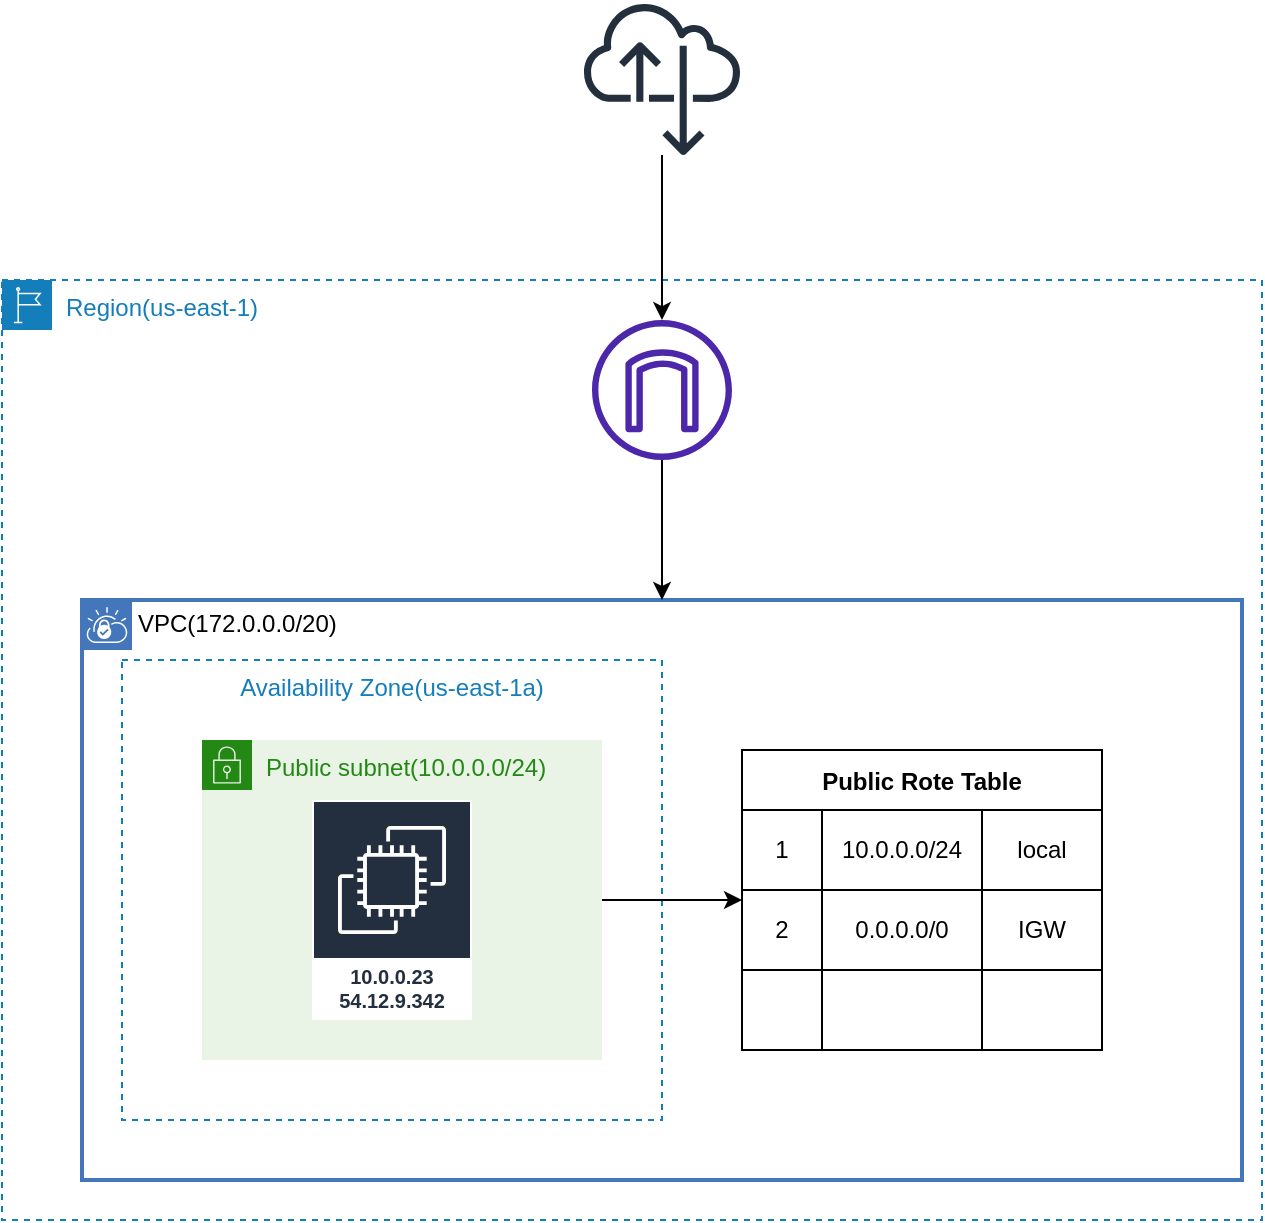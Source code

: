 <mxfile version="16.1.2" type="github">
  <diagram id="5Fnp3Gp36UUL6kzFWkRc" name="Page-1">
    <mxGraphModel dx="1426" dy="945" grid="1" gridSize="10" guides="1" tooltips="1" connect="1" arrows="1" fold="1" page="1" pageScale="1" pageWidth="850" pageHeight="1100" math="0" shadow="0">
      <root>
        <mxCell id="0" />
        <mxCell id="1" parent="0" />
        <mxCell id="Mdlwy4bTj_w66hoR8pJX-1" value="VPC(172.0.0.0/20)" style="shape=mxgraph.ibm.box;prType=vpc;fontStyle=0;verticalAlign=top;align=left;spacingLeft=32;spacingTop=4;fillColor=none;rounded=0;whiteSpace=wrap;html=1;strokeColor=#4376BB;strokeWidth=2;dashed=0;container=1;spacing=-4;collapsible=0;expand=0;recursiveResize=0;" parent="1" vertex="1">
          <mxGeometry x="190" y="370" width="580" height="290" as="geometry" />
        </mxCell>
        <mxCell id="Mdlwy4bTj_w66hoR8pJX-6" value="Availability Zone(us-east-1a)" style="fillColor=none;strokeColor=#147EBA;dashed=1;verticalAlign=top;fontStyle=0;fontColor=#147EBA;" parent="Mdlwy4bTj_w66hoR8pJX-1" vertex="1">
          <mxGeometry x="20" y="30" width="270" height="230" as="geometry" />
        </mxCell>
        <mxCell id="E6n8bj3mth_TUjgBILko-22" style="edgeStyle=orthogonalEdgeStyle;rounded=0;orthogonalLoop=1;jettySize=auto;html=1;" edge="1" parent="Mdlwy4bTj_w66hoR8pJX-1" source="E6n8bj3mth_TUjgBILko-2" target="E6n8bj3mth_TUjgBILko-7">
          <mxGeometry relative="1" as="geometry" />
        </mxCell>
        <mxCell id="E6n8bj3mth_TUjgBILko-2" value="Public subnet(10.0.0.0/24)" style="points=[[0,0],[0.25,0],[0.5,0],[0.75,0],[1,0],[1,0.25],[1,0.5],[1,0.75],[1,1],[0.75,1],[0.5,1],[0.25,1],[0,1],[0,0.75],[0,0.5],[0,0.25]];outlineConnect=0;gradientColor=none;html=1;whiteSpace=wrap;fontSize=12;fontStyle=0;container=1;pointerEvents=0;collapsible=0;recursiveResize=0;shape=mxgraph.aws4.group;grIcon=mxgraph.aws4.group_security_group;grStroke=0;strokeColor=#248814;fillColor=#E9F3E6;verticalAlign=top;align=left;spacingLeft=30;fontColor=#248814;dashed=0;" vertex="1" parent="Mdlwy4bTj_w66hoR8pJX-1">
          <mxGeometry x="60" y="70" width="200" height="160" as="geometry" />
        </mxCell>
        <mxCell id="E6n8bj3mth_TUjgBILko-3" value="10.0.0.23&lt;br&gt;54.12.9.342" style="sketch=0;outlineConnect=0;fontColor=#232F3E;gradientColor=none;strokeColor=#ffffff;fillColor=#232F3E;dashed=0;verticalLabelPosition=middle;verticalAlign=bottom;align=center;html=1;whiteSpace=wrap;fontSize=10;fontStyle=1;spacing=3;shape=mxgraph.aws4.productIcon;prIcon=mxgraph.aws4.ec2;" vertex="1" parent="Mdlwy4bTj_w66hoR8pJX-1">
          <mxGeometry x="115" y="100" width="80" height="110" as="geometry" />
        </mxCell>
        <mxCell id="E6n8bj3mth_TUjgBILko-7" value="Public Rote Table" style="shape=table;startSize=30;container=1;collapsible=0;childLayout=tableLayout;fontStyle=1;align=center;" vertex="1" parent="Mdlwy4bTj_w66hoR8pJX-1">
          <mxGeometry x="330" y="75" width="180" height="150" as="geometry" />
        </mxCell>
        <mxCell id="E6n8bj3mth_TUjgBILko-8" value="" style="shape=tableRow;horizontal=0;startSize=0;swimlaneHead=0;swimlaneBody=0;top=0;left=0;bottom=0;right=0;collapsible=0;dropTarget=0;fillColor=none;points=[[0,0.5],[1,0.5]];portConstraint=eastwest;" vertex="1" parent="E6n8bj3mth_TUjgBILko-7">
          <mxGeometry y="30" width="180" height="40" as="geometry" />
        </mxCell>
        <mxCell id="E6n8bj3mth_TUjgBILko-9" value="1" style="shape=partialRectangle;html=1;whiteSpace=wrap;connectable=0;fillColor=none;top=0;left=0;bottom=0;right=0;overflow=hidden;" vertex="1" parent="E6n8bj3mth_TUjgBILko-8">
          <mxGeometry width="40" height="40" as="geometry">
            <mxRectangle width="40" height="40" as="alternateBounds" />
          </mxGeometry>
        </mxCell>
        <mxCell id="E6n8bj3mth_TUjgBILko-10" value="10.0.0.0/24" style="shape=partialRectangle;html=1;whiteSpace=wrap;connectable=0;fillColor=none;top=0;left=0;bottom=0;right=0;overflow=hidden;" vertex="1" parent="E6n8bj3mth_TUjgBILko-8">
          <mxGeometry x="40" width="80" height="40" as="geometry">
            <mxRectangle width="80" height="40" as="alternateBounds" />
          </mxGeometry>
        </mxCell>
        <mxCell id="E6n8bj3mth_TUjgBILko-11" value="local" style="shape=partialRectangle;html=1;whiteSpace=wrap;connectable=0;fillColor=none;top=0;left=0;bottom=0;right=0;overflow=hidden;" vertex="1" parent="E6n8bj3mth_TUjgBILko-8">
          <mxGeometry x="120" width="60" height="40" as="geometry">
            <mxRectangle width="60" height="40" as="alternateBounds" />
          </mxGeometry>
        </mxCell>
        <mxCell id="E6n8bj3mth_TUjgBILko-12" value="" style="shape=tableRow;horizontal=0;startSize=0;swimlaneHead=0;swimlaneBody=0;top=0;left=0;bottom=0;right=0;collapsible=0;dropTarget=0;fillColor=none;points=[[0,0.5],[1,0.5]];portConstraint=eastwest;" vertex="1" parent="E6n8bj3mth_TUjgBILko-7">
          <mxGeometry y="70" width="180" height="40" as="geometry" />
        </mxCell>
        <mxCell id="E6n8bj3mth_TUjgBILko-13" value="2" style="shape=partialRectangle;html=1;whiteSpace=wrap;connectable=0;fillColor=none;top=0;left=0;bottom=0;right=0;overflow=hidden;" vertex="1" parent="E6n8bj3mth_TUjgBILko-12">
          <mxGeometry width="40" height="40" as="geometry">
            <mxRectangle width="40" height="40" as="alternateBounds" />
          </mxGeometry>
        </mxCell>
        <mxCell id="E6n8bj3mth_TUjgBILko-14" value="0.0.0.0/0" style="shape=partialRectangle;html=1;whiteSpace=wrap;connectable=0;fillColor=none;top=0;left=0;bottom=0;right=0;overflow=hidden;" vertex="1" parent="E6n8bj3mth_TUjgBILko-12">
          <mxGeometry x="40" width="80" height="40" as="geometry">
            <mxRectangle width="80" height="40" as="alternateBounds" />
          </mxGeometry>
        </mxCell>
        <mxCell id="E6n8bj3mth_TUjgBILko-15" value="IGW" style="shape=partialRectangle;html=1;whiteSpace=wrap;connectable=0;fillColor=none;top=0;left=0;bottom=0;right=0;overflow=hidden;" vertex="1" parent="E6n8bj3mth_TUjgBILko-12">
          <mxGeometry x="120" width="60" height="40" as="geometry">
            <mxRectangle width="60" height="40" as="alternateBounds" />
          </mxGeometry>
        </mxCell>
        <mxCell id="E6n8bj3mth_TUjgBILko-16" value="" style="shape=tableRow;horizontal=0;startSize=0;swimlaneHead=0;swimlaneBody=0;top=0;left=0;bottom=0;right=0;collapsible=0;dropTarget=0;fillColor=none;points=[[0,0.5],[1,0.5]];portConstraint=eastwest;" vertex="1" parent="E6n8bj3mth_TUjgBILko-7">
          <mxGeometry y="110" width="180" height="40" as="geometry" />
        </mxCell>
        <mxCell id="E6n8bj3mth_TUjgBILko-17" value="" style="shape=partialRectangle;html=1;whiteSpace=wrap;connectable=0;fillColor=none;top=0;left=0;bottom=0;right=0;overflow=hidden;" vertex="1" parent="E6n8bj3mth_TUjgBILko-16">
          <mxGeometry width="40" height="40" as="geometry">
            <mxRectangle width="40" height="40" as="alternateBounds" />
          </mxGeometry>
        </mxCell>
        <mxCell id="E6n8bj3mth_TUjgBILko-18" value="" style="shape=partialRectangle;html=1;whiteSpace=wrap;connectable=0;fillColor=none;top=0;left=0;bottom=0;right=0;overflow=hidden;" vertex="1" parent="E6n8bj3mth_TUjgBILko-16">
          <mxGeometry x="40" width="80" height="40" as="geometry">
            <mxRectangle width="80" height="40" as="alternateBounds" />
          </mxGeometry>
        </mxCell>
        <mxCell id="E6n8bj3mth_TUjgBILko-19" value="" style="shape=partialRectangle;html=1;whiteSpace=wrap;connectable=0;fillColor=none;top=0;left=0;bottom=0;right=0;overflow=hidden;" vertex="1" parent="E6n8bj3mth_TUjgBILko-16">
          <mxGeometry x="120" width="60" height="40" as="geometry">
            <mxRectangle width="60" height="40" as="alternateBounds" />
          </mxGeometry>
        </mxCell>
        <mxCell id="Mdlwy4bTj_w66hoR8pJX-2" value="Region(us-east-1)" style="points=[[0,0],[0.25,0],[0.5,0],[0.75,0],[1,0],[1,0.25],[1,0.5],[1,0.75],[1,1],[0.75,1],[0.5,1],[0.25,1],[0,1],[0,0.75],[0,0.5],[0,0.25]];outlineConnect=0;gradientColor=none;html=1;whiteSpace=wrap;fontSize=12;fontStyle=0;container=1;pointerEvents=0;collapsible=0;recursiveResize=0;shape=mxgraph.aws4.group;grIcon=mxgraph.aws4.group_region;strokeColor=#147EBA;fillColor=none;verticalAlign=top;align=left;spacingLeft=30;fontColor=#147EBA;dashed=1;" parent="1" vertex="1">
          <mxGeometry x="150" y="210" width="630" height="470" as="geometry" />
        </mxCell>
        <mxCell id="Mdlwy4bTj_w66hoR8pJX-5" value="" style="sketch=0;outlineConnect=0;fontColor=#232F3E;gradientColor=none;fillColor=#4D27AA;strokeColor=none;dashed=0;verticalLabelPosition=bottom;verticalAlign=top;align=center;html=1;fontSize=12;fontStyle=0;aspect=fixed;pointerEvents=1;shape=mxgraph.aws4.internet_gateway;" parent="Mdlwy4bTj_w66hoR8pJX-2" vertex="1">
          <mxGeometry x="295" y="20" width="70" height="70" as="geometry" />
        </mxCell>
        <mxCell id="E6n8bj3mth_TUjgBILko-4" style="edgeStyle=orthogonalEdgeStyle;rounded=0;orthogonalLoop=1;jettySize=auto;html=1;" edge="1" parent="1" source="Mdlwy4bTj_w66hoR8pJX-3" target="Mdlwy4bTj_w66hoR8pJX-5">
          <mxGeometry relative="1" as="geometry" />
        </mxCell>
        <mxCell id="Mdlwy4bTj_w66hoR8pJX-3" value="" style="sketch=0;outlineConnect=0;fontColor=#232F3E;gradientColor=none;fillColor=#232F3D;strokeColor=none;dashed=0;verticalLabelPosition=bottom;verticalAlign=top;align=center;html=1;fontSize=12;fontStyle=0;aspect=fixed;pointerEvents=1;shape=mxgraph.aws4.internet_alt22;" parent="1" vertex="1">
          <mxGeometry x="441" y="70" width="78" height="78" as="geometry" />
        </mxCell>
        <mxCell id="E6n8bj3mth_TUjgBILko-5" style="edgeStyle=orthogonalEdgeStyle;rounded=0;orthogonalLoop=1;jettySize=auto;html=1;" edge="1" parent="1" source="Mdlwy4bTj_w66hoR8pJX-5" target="Mdlwy4bTj_w66hoR8pJX-1">
          <mxGeometry relative="1" as="geometry" />
        </mxCell>
      </root>
    </mxGraphModel>
  </diagram>
</mxfile>
